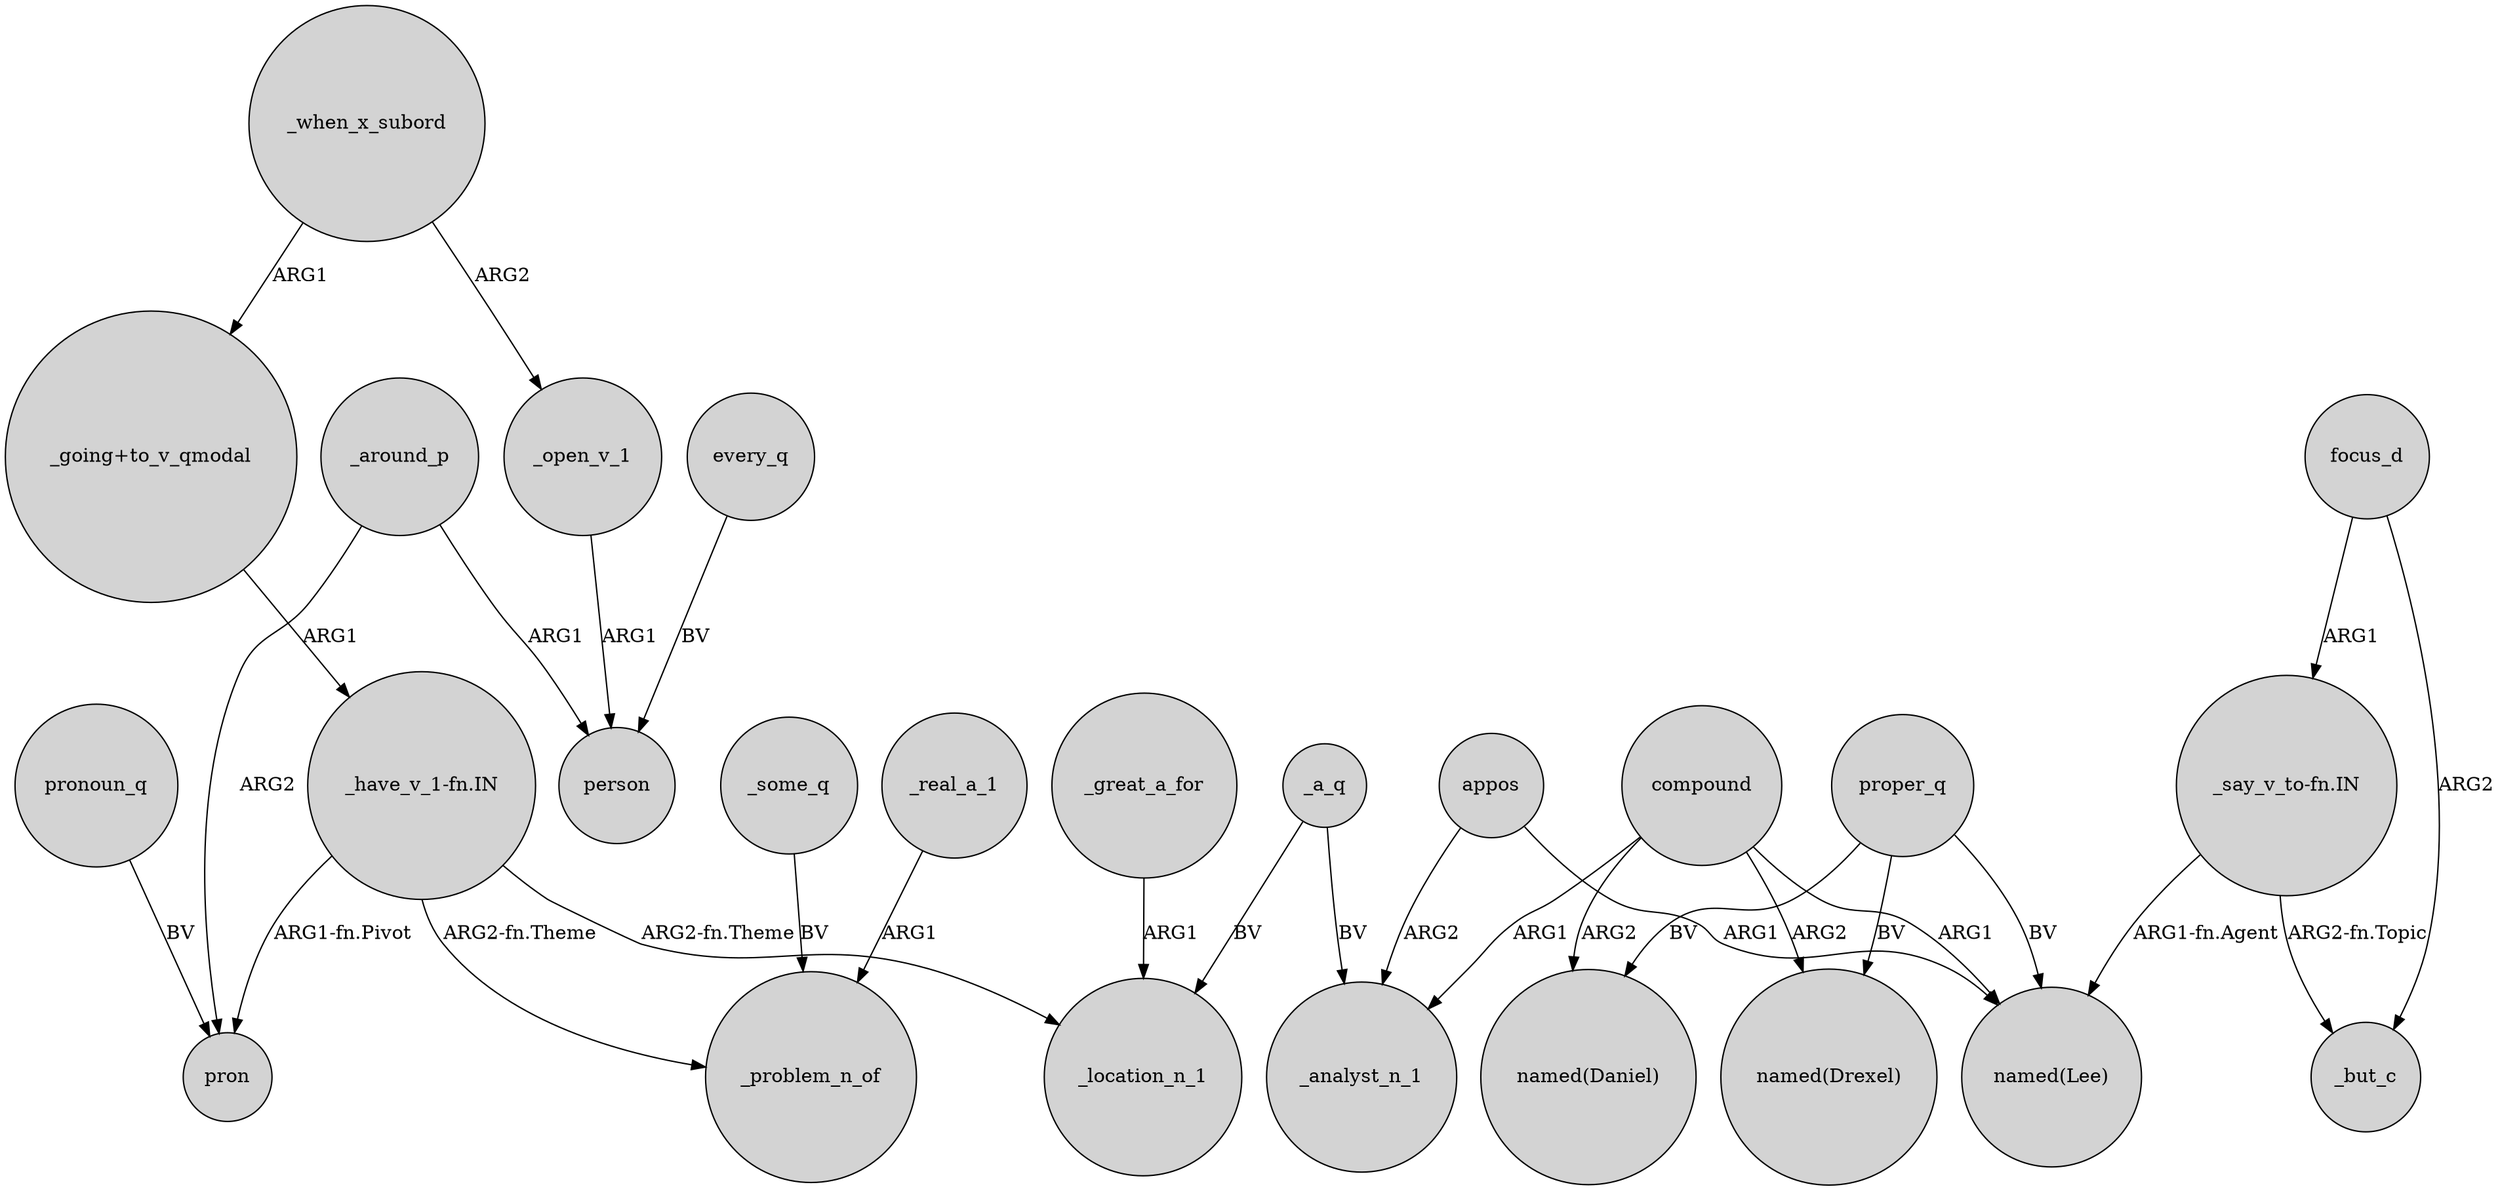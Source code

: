 digraph {
	node [shape=circle style=filled]
	_when_x_subord -> "_going+to_v_qmodal" [label=ARG1]
	_around_p -> pron [label=ARG2]
	proper_q -> "named(Lee)" [label=BV]
	compound -> "named(Daniel)" [label=ARG2]
	proper_q -> "named(Daniel)" [label=BV]
	_open_v_1 -> person [label=ARG1]
	_when_x_subord -> _open_v_1 [label=ARG2]
	proper_q -> "named(Drexel)" [label=BV]
	"_going+to_v_qmodal" -> "_have_v_1-fn.IN" [label=ARG1]
	"_have_v_1-fn.IN" -> _problem_n_of [label="ARG2-fn.Theme"]
	every_q -> person [label=BV]
	"_have_v_1-fn.IN" -> pron [label="ARG1-fn.Pivot"]
	focus_d -> _but_c [label=ARG2]
	"_say_v_to-fn.IN" -> _but_c [label="ARG2-fn.Topic"]
	pronoun_q -> pron [label=BV]
	_a_q -> _location_n_1 [label=BV]
	"_have_v_1-fn.IN" -> _location_n_1 [label="ARG2-fn.Theme"]
	_some_q -> _problem_n_of [label=BV]
	appos -> _analyst_n_1 [label=ARG2]
	compound -> "named(Drexel)" [label=ARG2]
	_around_p -> person [label=ARG1]
	_real_a_1 -> _problem_n_of [label=ARG1]
	_a_q -> _analyst_n_1 [label=BV]
	"_say_v_to-fn.IN" -> "named(Lee)" [label="ARG1-fn.Agent"]
	_great_a_for -> _location_n_1 [label=ARG1]
	appos -> "named(Lee)" [label=ARG1]
	compound -> "named(Lee)" [label=ARG1]
	focus_d -> "_say_v_to-fn.IN" [label=ARG1]
	compound -> _analyst_n_1 [label=ARG1]
}
